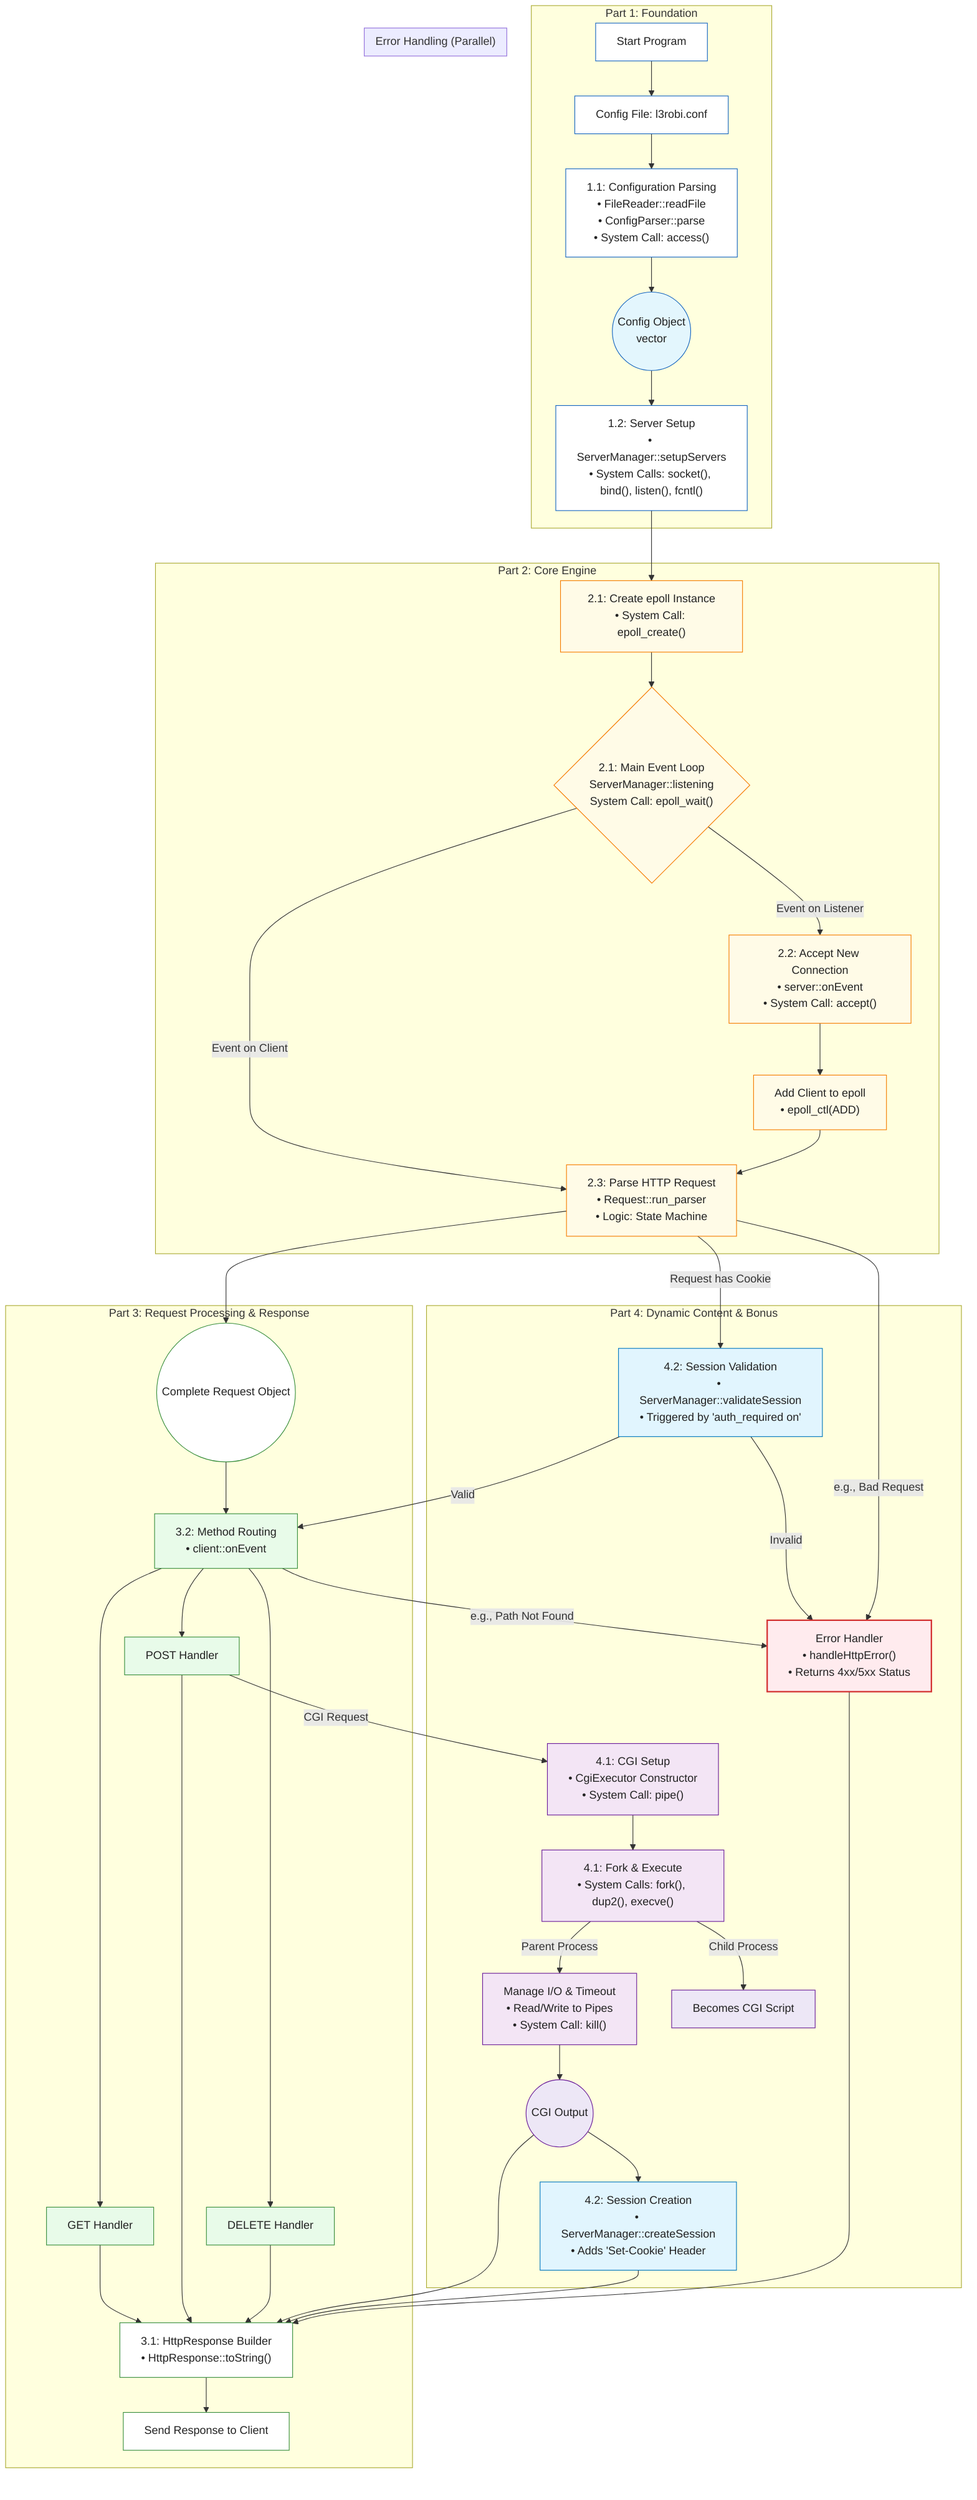 flowchart TD
    %% PART 1: FOUNDATION
    subgraph "Part 1: Foundation"
        A0["Start Program"]
        A1["Config File: l3robi.conf"]
        A2["1.1: Configuration Parsing<br/>• FileReader::readFile<br/>• ConfigParser::parse<br/>• System Call: access()"]
        A3(("Config Object<br/>vector<ServerConfigs>"))
        A4["1.2: Server Setup<br/>• ServerManager::setupServers<br/>• System Calls: socket(), bind(), listen(), fcntl()"]
        A0 --> A1 --> A2 --> A3 --> A4
    end
    %% Use lighter background colors for better font visibility
    style A0 fill:#ffffff,stroke:#1565c0,color:#222
    style A1 fill:#ffffff,stroke:#1565c0,color:#222
    style A2 fill:#ffffff,stroke:#1565c0,color:#222
    style A3 fill:#e3f6fd,stroke:#1565c0,color:#222
    style A4 fill:#ffffff,stroke:#1565c0,color:#222

    %% PART 2: CORE ENGINE
    subgraph "Part 2: Core Engine"
        B1["2.1: Create epoll Instance<br/>• System Call: epoll_create()"]
        B2{"2.1: Main Event Loop<br/>ServerManager::listening<br/>System Call: epoll_wait()"}
        B3["2.2: Accept New Connection<br/>• server::onEvent<br/>• System Call: accept()"]
        B4["Add Client to epoll<br/>• epoll_ctl(ADD)"]
        B5["2.3: Parse HTTP Request<br/>• Request::run_parser<br/>• Logic: State Machine"]
        A4 --> B1 --> B2
        B2 -- "Event on Listener" --> B3 --> B4
        B2 -- "Event on Client" --> B5
        B4 --> B5
    end
    style B1 fill:#fffbe7,stroke:#f57c00,color:#222
    style B2 fill:#fffbe7,stroke:#f57c00,color:#222
    style B3 fill:#fffbe7,stroke:#f57c00,color:#222
    style B4 fill:#fffbe7,stroke:#f57c00,color:#222
    style B5 fill:#fffbe7,stroke:#f57c00,color:#222

    %% PART 3: REQUEST PROCESSING & RESPONSE
    subgraph "Part 3: Request Processing & Response"
        C1(("Complete Request Object"))
        C2["3.2: Method Routing<br/>• client::onEvent"]
        C3["GET Handler"]
        C4["POST Handler"]
        C5["DELETE Handler"]
        D1["3.1: HttpResponse Builder<br/>• HttpResponse::toString()"]
        D2["Send Response to Client"]
        B5 --> C1 --> C2
        C2 --> C3 --> D1
        C2 --> C4 --> D1
        C2 --> C5 --> D1
        D1 --> D2
    end
    style C1 fill:#ffffff,stroke:#388e3c,color:#222
    style C2 fill:#e8fbe9,stroke:#388e3c,color:#222
    style C3 fill:#e8fbe9,stroke:#388e3c,color:#222
    style C4 fill:#e8fbe9,stroke:#388e3c,color:#222
    style C5 fill:#e8fbe9,stroke:#388e3c,color:#222
    style D1 fill:#ffffff,stroke:#388e3c,color:#222
    style D2 fill:#ffffff,stroke:#388e3c,color:#222

    %% PART 4: DYNAMIC CONTENT & BONUS
    subgraph "Part 4: Dynamic Content & Bonus"
        E1["4.1: CGI Setup<br/>• CgiExecutor Constructor<br/>• System Call: pipe()"]
        E2["4.1: Fork & Execute<br/>• System Calls: fork(), dup2(), execve()"]
        E3["Manage I/O & Timeout<br/>• Read/Write to Pipes<br/>• System Call: kill()"]
        E4["Becomes CGI Script"]
        E5(("CGI Output"))
        F1["4.2: Session Creation<br/>• ServerManager::createSession<br/>• Adds 'Set-Cookie' Header"]
        F2["4.2: Session Validation<br/>• ServerManager::validateSession<br/>• Triggered by 'auth_required on'"]
        G1["Error Handler<br/>• handleHttpError()<br/>• Returns 4xx/5xx Status"]

        C4 -- "CGI Request" --> E1 --> E2
        E2 -- "Parent Process" --> E3 --> E5
        E2 -- "Child Process" --> E4
        E5 --> D1

        E5 --> F1 --> D1
        B5 -- "Request has Cookie" --> F2
        F2 -- "Valid" --> C2
        F2 -- "Invalid" --> G1
    end
    style E1 fill:#f3e5f5,stroke:#6a1b9a,color:#222
    style E2 fill:#f3e5f5,stroke:#6a1b9a,color:#222
    style E3 fill:#f3e5f5,stroke:#6a1b9a,color:#222
    style E4 fill:#ede7f6,stroke:#6a1b9a,color:#222
    style E5 fill:#ede7f6,stroke:#6a1b9a,color:#222
    style F1 fill:#e1f5fe,stroke:#0277bd,color:#222
    style F2 fill:#e1f5fe,stroke:#0277bd,color:#222

    %% ERROR HANDLING (PARALLEL)
    subgraph "Error Handling (Parallel)"
        style G1 fill:#ffebee,stroke:#d32f2f,stroke-width:2px,color:#222
        C2 -- "e.g., Path Not Found" --> G1
        B5 -- "e.g., Bad Request" --> G1
        G1 --> D1
    end